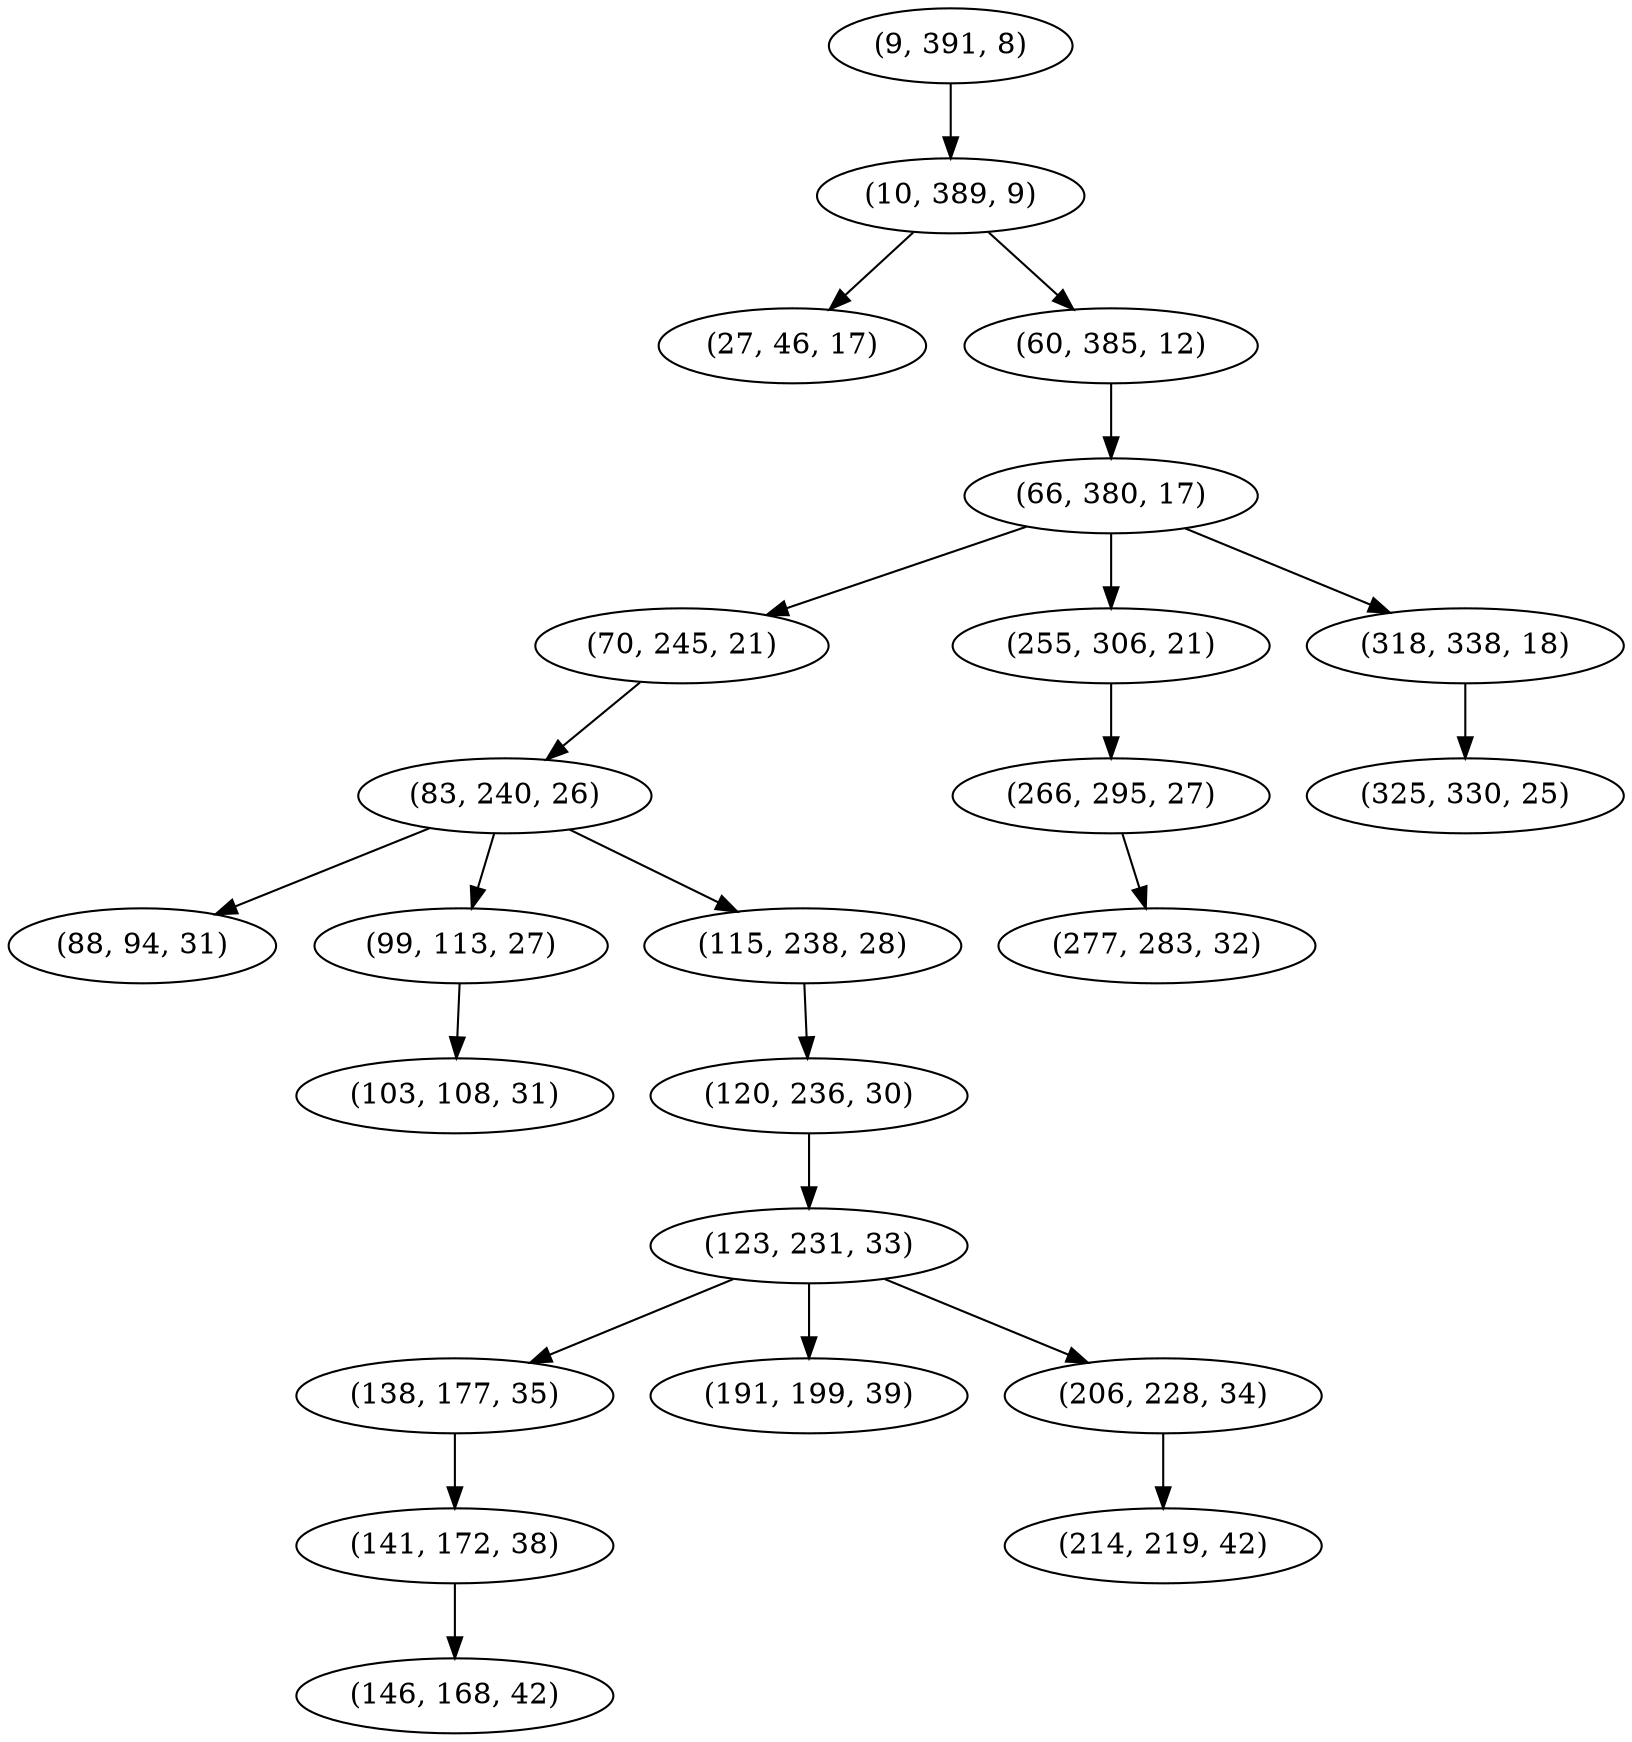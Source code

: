 digraph tree {
    "(9, 391, 8)";
    "(10, 389, 9)";
    "(27, 46, 17)";
    "(60, 385, 12)";
    "(66, 380, 17)";
    "(70, 245, 21)";
    "(83, 240, 26)";
    "(88, 94, 31)";
    "(99, 113, 27)";
    "(103, 108, 31)";
    "(115, 238, 28)";
    "(120, 236, 30)";
    "(123, 231, 33)";
    "(138, 177, 35)";
    "(141, 172, 38)";
    "(146, 168, 42)";
    "(191, 199, 39)";
    "(206, 228, 34)";
    "(214, 219, 42)";
    "(255, 306, 21)";
    "(266, 295, 27)";
    "(277, 283, 32)";
    "(318, 338, 18)";
    "(325, 330, 25)";
    "(9, 391, 8)" -> "(10, 389, 9)";
    "(10, 389, 9)" -> "(27, 46, 17)";
    "(10, 389, 9)" -> "(60, 385, 12)";
    "(60, 385, 12)" -> "(66, 380, 17)";
    "(66, 380, 17)" -> "(70, 245, 21)";
    "(66, 380, 17)" -> "(255, 306, 21)";
    "(66, 380, 17)" -> "(318, 338, 18)";
    "(70, 245, 21)" -> "(83, 240, 26)";
    "(83, 240, 26)" -> "(88, 94, 31)";
    "(83, 240, 26)" -> "(99, 113, 27)";
    "(83, 240, 26)" -> "(115, 238, 28)";
    "(99, 113, 27)" -> "(103, 108, 31)";
    "(115, 238, 28)" -> "(120, 236, 30)";
    "(120, 236, 30)" -> "(123, 231, 33)";
    "(123, 231, 33)" -> "(138, 177, 35)";
    "(123, 231, 33)" -> "(191, 199, 39)";
    "(123, 231, 33)" -> "(206, 228, 34)";
    "(138, 177, 35)" -> "(141, 172, 38)";
    "(141, 172, 38)" -> "(146, 168, 42)";
    "(206, 228, 34)" -> "(214, 219, 42)";
    "(255, 306, 21)" -> "(266, 295, 27)";
    "(266, 295, 27)" -> "(277, 283, 32)";
    "(318, 338, 18)" -> "(325, 330, 25)";
}
